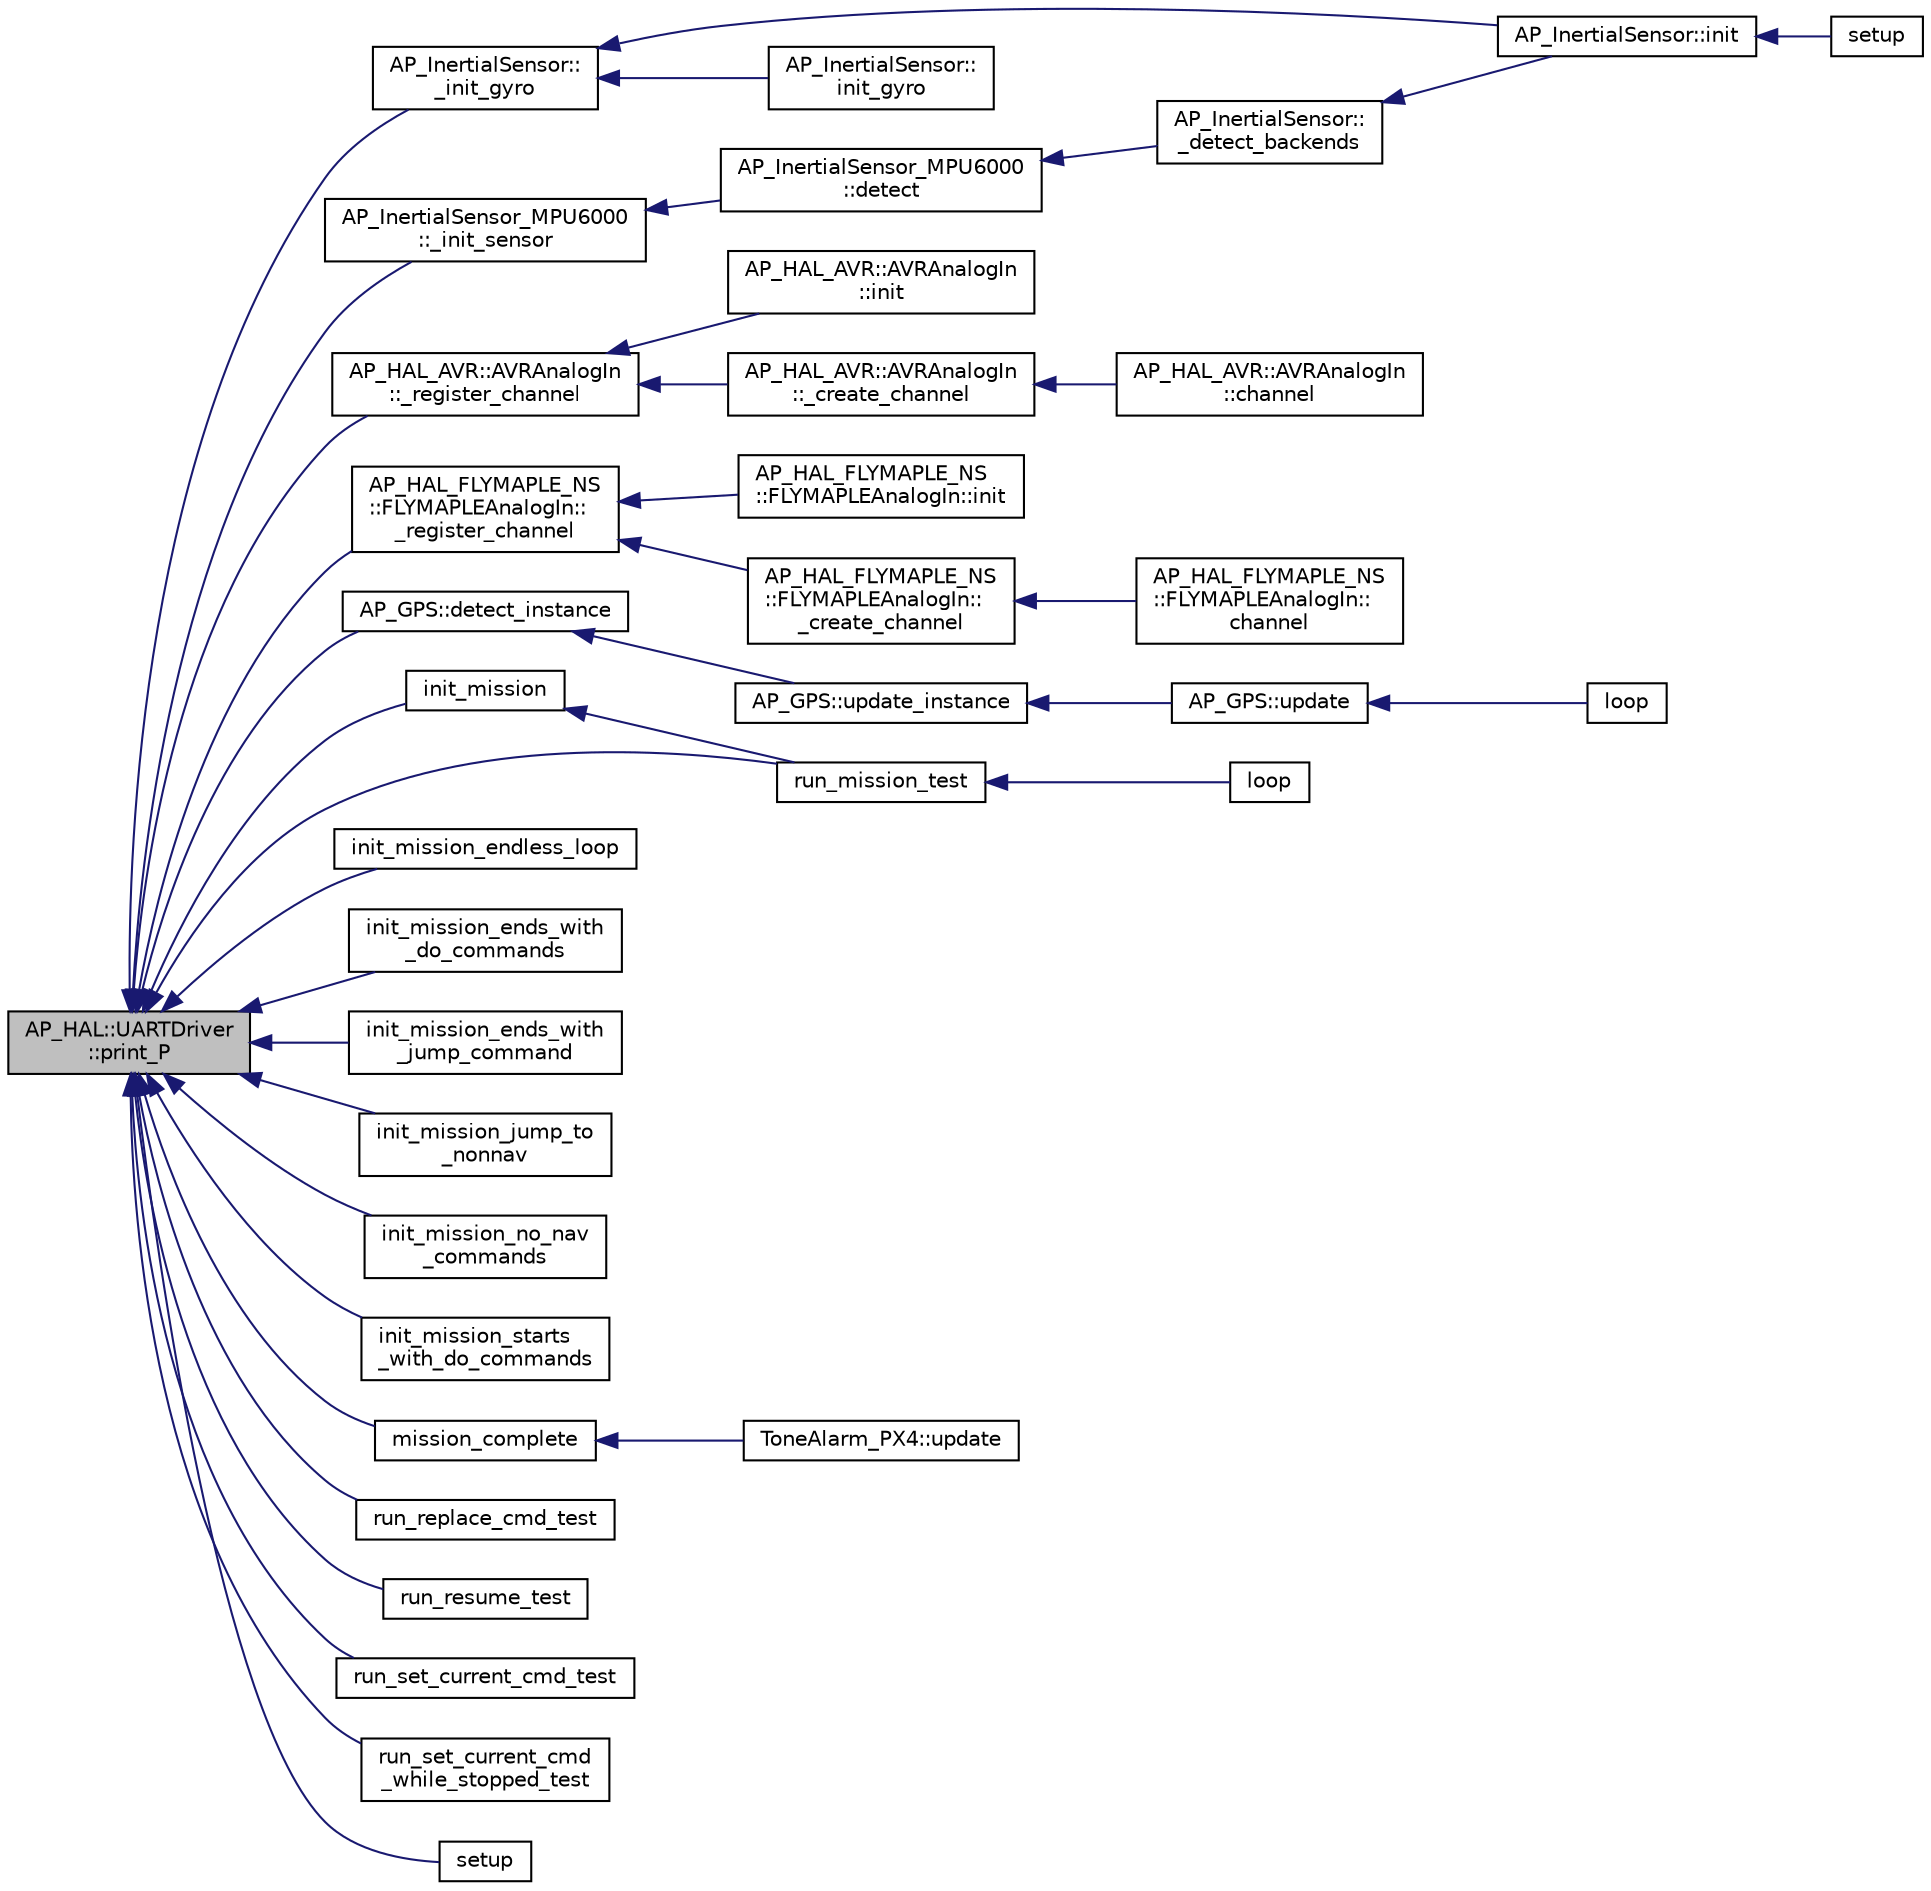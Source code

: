 digraph "AP_HAL::UARTDriver::print_P"
{
 // INTERACTIVE_SVG=YES
  edge [fontname="Helvetica",fontsize="10",labelfontname="Helvetica",labelfontsize="10"];
  node [fontname="Helvetica",fontsize="10",shape=record];
  rankdir="LR";
  Node1 [label="AP_HAL::UARTDriver\l::print_P",height=0.2,width=0.4,color="black", fillcolor="grey75", style="filled" fontcolor="black"];
  Node1 -> Node2 [dir="back",color="midnightblue",fontsize="10",style="solid",fontname="Helvetica"];
  Node2 [label="AP_InertialSensor::\l_init_gyro",height=0.2,width=0.4,color="black", fillcolor="white", style="filled",URL="$classAP__InertialSensor.html#a8744303832541bef0025d9698468938c"];
  Node2 -> Node3 [dir="back",color="midnightblue",fontsize="10",style="solid",fontname="Helvetica"];
  Node3 [label="AP_InertialSensor::init",height=0.2,width=0.4,color="black", fillcolor="white", style="filled",URL="$classAP__InertialSensor.html#ab0534f593e07f2d483ddd8c2b1bbf4d9"];
  Node3 -> Node4 [dir="back",color="midnightblue",fontsize="10",style="solid",fontname="Helvetica"];
  Node4 [label="setup",height=0.2,width=0.4,color="black", fillcolor="white", style="filled",URL="$AHRS__Test_8pde.html#a7dfd9b79bc5a37d7df40207afbc5431f"];
  Node2 -> Node5 [dir="back",color="midnightblue",fontsize="10",style="solid",fontname="Helvetica"];
  Node5 [label="AP_InertialSensor::\linit_gyro",height=0.2,width=0.4,color="black", fillcolor="white", style="filled",URL="$classAP__InertialSensor.html#a424609d1eb3dc8473040c9e6f87771ad"];
  Node1 -> Node6 [dir="back",color="midnightblue",fontsize="10",style="solid",fontname="Helvetica"];
  Node6 [label="AP_InertialSensor_MPU6000\l::_init_sensor",height=0.2,width=0.4,color="black", fillcolor="white", style="filled",URL="$classAP__InertialSensor__MPU6000.html#a50be758eef3a4d1538323bab21349d2c"];
  Node6 -> Node7 [dir="back",color="midnightblue",fontsize="10",style="solid",fontname="Helvetica"];
  Node7 [label="AP_InertialSensor_MPU6000\l::detect",height=0.2,width=0.4,color="black", fillcolor="white", style="filled",URL="$classAP__InertialSensor__MPU6000.html#a2bbaf4bcb81f081d2f9e29b5c25ec31b"];
  Node7 -> Node8 [dir="back",color="midnightblue",fontsize="10",style="solid",fontname="Helvetica"];
  Node8 [label="AP_InertialSensor::\l_detect_backends",height=0.2,width=0.4,color="black", fillcolor="white", style="filled",URL="$classAP__InertialSensor.html#abcf5d2923286a28097d2b3f8ca18e915"];
  Node8 -> Node3 [dir="back",color="midnightblue",fontsize="10",style="solid",fontname="Helvetica"];
  Node1 -> Node9 [dir="back",color="midnightblue",fontsize="10",style="solid",fontname="Helvetica"];
  Node9 [label="AP_HAL_AVR::AVRAnalogIn\l::_register_channel",height=0.2,width=0.4,color="black", fillcolor="white", style="filled",URL="$classAP__HAL__AVR_1_1AVRAnalogIn.html#ae67751693213886200123374f4ff68f5"];
  Node9 -> Node10 [dir="back",color="midnightblue",fontsize="10",style="solid",fontname="Helvetica"];
  Node10 [label="AP_HAL_AVR::AVRAnalogIn\l::init",height=0.2,width=0.4,color="black", fillcolor="white", style="filled",URL="$classAP__HAL__AVR_1_1AVRAnalogIn.html#ad4424206d121b73373bf294c8595327e"];
  Node9 -> Node11 [dir="back",color="midnightblue",fontsize="10",style="solid",fontname="Helvetica"];
  Node11 [label="AP_HAL_AVR::AVRAnalogIn\l::_create_channel",height=0.2,width=0.4,color="black", fillcolor="white", style="filled",URL="$classAP__HAL__AVR_1_1AVRAnalogIn.html#a1a756268e73bba38e464529383dbed80"];
  Node11 -> Node12 [dir="back",color="midnightblue",fontsize="10",style="solid",fontname="Helvetica"];
  Node12 [label="AP_HAL_AVR::AVRAnalogIn\l::channel",height=0.2,width=0.4,color="black", fillcolor="white", style="filled",URL="$classAP__HAL__AVR_1_1AVRAnalogIn.html#aeb5610ab026010e900d8018a0486579c"];
  Node1 -> Node13 [dir="back",color="midnightblue",fontsize="10",style="solid",fontname="Helvetica"];
  Node13 [label="AP_HAL_FLYMAPLE_NS\l::FLYMAPLEAnalogIn::\l_register_channel",height=0.2,width=0.4,color="black", fillcolor="white", style="filled",URL="$classAP__HAL__FLYMAPLE__NS_1_1FLYMAPLEAnalogIn.html#a464a230e09b4da2b1833c78272298dc2"];
  Node13 -> Node14 [dir="back",color="midnightblue",fontsize="10",style="solid",fontname="Helvetica"];
  Node14 [label="AP_HAL_FLYMAPLE_NS\l::FLYMAPLEAnalogIn::init",height=0.2,width=0.4,color="black", fillcolor="white", style="filled",URL="$classAP__HAL__FLYMAPLE__NS_1_1FLYMAPLEAnalogIn.html#ae423a39ebccf9024db5e7097a6c0a7ca"];
  Node13 -> Node15 [dir="back",color="midnightblue",fontsize="10",style="solid",fontname="Helvetica"];
  Node15 [label="AP_HAL_FLYMAPLE_NS\l::FLYMAPLEAnalogIn::\l_create_channel",height=0.2,width=0.4,color="black", fillcolor="white", style="filled",URL="$classAP__HAL__FLYMAPLE__NS_1_1FLYMAPLEAnalogIn.html#aeb59ca848fa480afa4de9877378789f8"];
  Node15 -> Node16 [dir="back",color="midnightblue",fontsize="10",style="solid",fontname="Helvetica"];
  Node16 [label="AP_HAL_FLYMAPLE_NS\l::FLYMAPLEAnalogIn::\lchannel",height=0.2,width=0.4,color="black", fillcolor="white", style="filled",URL="$classAP__HAL__FLYMAPLE__NS_1_1FLYMAPLEAnalogIn.html#ab812f17de508aed353d5676b7aa7f781"];
  Node1 -> Node17 [dir="back",color="midnightblue",fontsize="10",style="solid",fontname="Helvetica"];
  Node17 [label="AP_GPS::detect_instance",height=0.2,width=0.4,color="black", fillcolor="white", style="filled",URL="$classAP__GPS.html#a4bdd5c70ed358b4147a58c7d09f040dd"];
  Node17 -> Node18 [dir="back",color="midnightblue",fontsize="10",style="solid",fontname="Helvetica"];
  Node18 [label="AP_GPS::update_instance",height=0.2,width=0.4,color="black", fillcolor="white", style="filled",URL="$classAP__GPS.html#a83302e8b52e5d01ae67375b3542eb460"];
  Node18 -> Node19 [dir="back",color="midnightblue",fontsize="10",style="solid",fontname="Helvetica"];
  Node19 [label="AP_GPS::update",height=0.2,width=0.4,color="black", fillcolor="white", style="filled",URL="$classAP__GPS.html#afe04427a47ab5e630cb979815abd911e"];
  Node19 -> Node20 [dir="back",color="midnightblue",fontsize="10",style="solid",fontname="Helvetica"];
  Node20 [label="loop",height=0.2,width=0.4,color="black", fillcolor="white", style="filled",URL="$GPS__AUTO__test_8pde.html#afe461d27b9c48d5921c00d521181f12f"];
  Node1 -> Node21 [dir="back",color="midnightblue",fontsize="10",style="solid",fontname="Helvetica"];
  Node21 [label="init_mission",height=0.2,width=0.4,color="black", fillcolor="white", style="filled",URL="$AP__Mission__test_8pde.html#a5d77c673d18725f07d497cd10ec5366d"];
  Node21 -> Node22 [dir="back",color="midnightblue",fontsize="10",style="solid",fontname="Helvetica"];
  Node22 [label="run_mission_test",height=0.2,width=0.4,color="black", fillcolor="white", style="filled",URL="$AP__Mission__test_8pde.html#a52918e058fa06c68b87cc74205dda142"];
  Node22 -> Node23 [dir="back",color="midnightblue",fontsize="10",style="solid",fontname="Helvetica"];
  Node23 [label="loop",height=0.2,width=0.4,color="black", fillcolor="white", style="filled",URL="$AP__Mission__test_8pde.html#a0b33edabd7f1c4e4a0bf32c67269be2f"];
  Node1 -> Node24 [dir="back",color="midnightblue",fontsize="10",style="solid",fontname="Helvetica"];
  Node24 [label="init_mission_endless_loop",height=0.2,width=0.4,color="black", fillcolor="white", style="filled",URL="$AP__Mission__test_8pde.html#a01fd66d072d1248158b6a5110374e368"];
  Node1 -> Node25 [dir="back",color="midnightblue",fontsize="10",style="solid",fontname="Helvetica"];
  Node25 [label="init_mission_ends_with\l_do_commands",height=0.2,width=0.4,color="black", fillcolor="white", style="filled",URL="$AP__Mission__test_8pde.html#ab55ab42234c70d3f5c798c1d769d83dc"];
  Node1 -> Node26 [dir="back",color="midnightblue",fontsize="10",style="solid",fontname="Helvetica"];
  Node26 [label="init_mission_ends_with\l_jump_command",height=0.2,width=0.4,color="black", fillcolor="white", style="filled",URL="$AP__Mission__test_8pde.html#a293c60273b64fa0f0fef49604b97ffc6"];
  Node1 -> Node27 [dir="back",color="midnightblue",fontsize="10",style="solid",fontname="Helvetica"];
  Node27 [label="init_mission_jump_to\l_nonnav",height=0.2,width=0.4,color="black", fillcolor="white", style="filled",URL="$AP__Mission__test_8pde.html#a607366ee3e161a3f9a22e154ab2eb198"];
  Node1 -> Node28 [dir="back",color="midnightblue",fontsize="10",style="solid",fontname="Helvetica"];
  Node28 [label="init_mission_no_nav\l_commands",height=0.2,width=0.4,color="black", fillcolor="white", style="filled",URL="$AP__Mission__test_8pde.html#a1f3bf996f49828465f1b398118eff2c0"];
  Node1 -> Node29 [dir="back",color="midnightblue",fontsize="10",style="solid",fontname="Helvetica"];
  Node29 [label="init_mission_starts\l_with_do_commands",height=0.2,width=0.4,color="black", fillcolor="white", style="filled",URL="$AP__Mission__test_8pde.html#aa30f318cd5b5252154697eaeeacffb47"];
  Node1 -> Node30 [dir="back",color="midnightblue",fontsize="10",style="solid",fontname="Helvetica"];
  Node30 [label="mission_complete",height=0.2,width=0.4,color="black", fillcolor="white", style="filled",URL="$AP__Mission__test_8pde.html#a27db2782867c83f210841c029f64ecde"];
  Node30 -> Node31 [dir="back",color="midnightblue",fontsize="10",style="solid",fontname="Helvetica"];
  Node31 [label="ToneAlarm_PX4::update",height=0.2,width=0.4,color="black", fillcolor="white", style="filled",URL="$classToneAlarm__PX4.html#afa62a6241bf150720d1f8d16c9e41cc2",tooltip="update - updates led according to timed_updated. Should be called at 50Hz "];
  Node1 -> Node22 [dir="back",color="midnightblue",fontsize="10",style="solid",fontname="Helvetica"];
  Node1 -> Node32 [dir="back",color="midnightblue",fontsize="10",style="solid",fontname="Helvetica"];
  Node32 [label="run_replace_cmd_test",height=0.2,width=0.4,color="black", fillcolor="white", style="filled",URL="$AP__Mission__test_8pde.html#a6f9b146691fc508edb7ff3c6be2c3dfc"];
  Node1 -> Node33 [dir="back",color="midnightblue",fontsize="10",style="solid",fontname="Helvetica"];
  Node33 [label="run_resume_test",height=0.2,width=0.4,color="black", fillcolor="white", style="filled",URL="$AP__Mission__test_8pde.html#a13b076b46de100742c7bab1a8f5c0661"];
  Node1 -> Node34 [dir="back",color="midnightblue",fontsize="10",style="solid",fontname="Helvetica"];
  Node34 [label="run_set_current_cmd_test",height=0.2,width=0.4,color="black", fillcolor="white", style="filled",URL="$AP__Mission__test_8pde.html#a184ed3ddbf16eecc3c9176074098c125"];
  Node1 -> Node35 [dir="back",color="midnightblue",fontsize="10",style="solid",fontname="Helvetica"];
  Node35 [label="run_set_current_cmd\l_while_stopped_test",height=0.2,width=0.4,color="black", fillcolor="white", style="filled",URL="$AP__Mission__test_8pde.html#a940853f9fdd2bd926e8521828b2ee749"];
  Node1 -> Node36 [dir="back",color="midnightblue",fontsize="10",style="solid",fontname="Helvetica"];
  Node36 [label="setup",height=0.2,width=0.4,color="black", fillcolor="white", style="filled",URL="$ToshibaLED__test_8pde.html#a7dfd9b79bc5a37d7df40207afbc5431f"];
}
